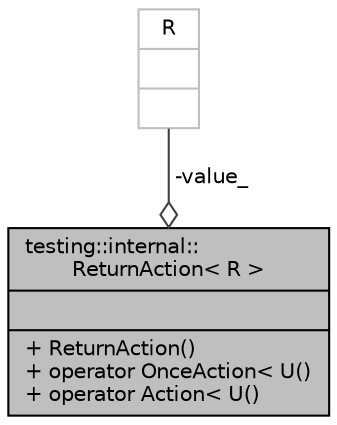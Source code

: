 digraph "testing::internal::ReturnAction&lt; R &gt;"
{
 // LATEX_PDF_SIZE
  bgcolor="transparent";
  edge [fontname="Helvetica",fontsize="10",labelfontname="Helvetica",labelfontsize="10"];
  node [fontname="Helvetica",fontsize="10",shape=record];
  Node1 [label="{testing::internal::\lReturnAction\< R \>\n||+ ReturnAction()\l+ operator OnceAction\< U()\l+ operator Action\< U()\l}",height=0.2,width=0.4,color="black", fillcolor="grey75", style="filled", fontcolor="black",tooltip=" "];
  Node2 -> Node1 [color="grey25",fontsize="10",style="solid",label=" -value_" ,arrowhead="odiamond",fontname="Helvetica"];
  Node2 [label="{R\n||}",height=0.2,width=0.4,color="grey75",tooltip=" "];
}
